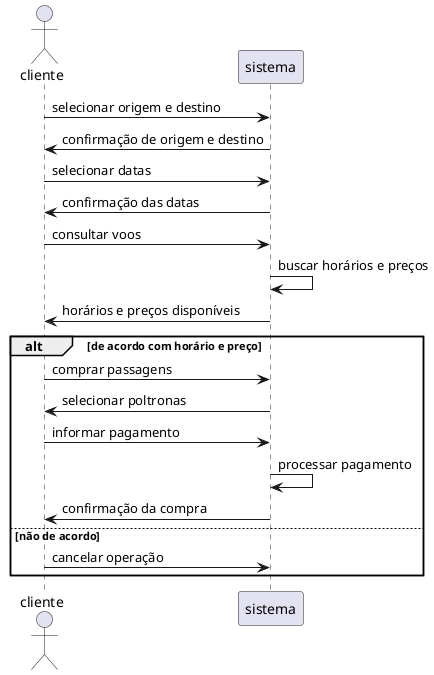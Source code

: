 @startuml
actor cliente
participant sistema

cliente -> sistema: selecionar origem e destino
sistema -> cliente: confirmação de origem e destino

cliente -> sistema: selecionar datas
sistema -> cliente: confirmação das datas

cliente -> sistema: consultar voos
sistema -> sistema: buscar horários e preços
sistema -> cliente: horários e preços disponíveis

alt de acordo com horário e preço
    cliente -> sistema: comprar passagens
    sistema -> cliente: selecionar poltronas
    cliente -> sistema: informar pagamento
    sistema -> sistema: processar pagamento
    sistema -> cliente: confirmação da compra
else não de acordo
    cliente -> sistema: cancelar operação
end
@enduml
